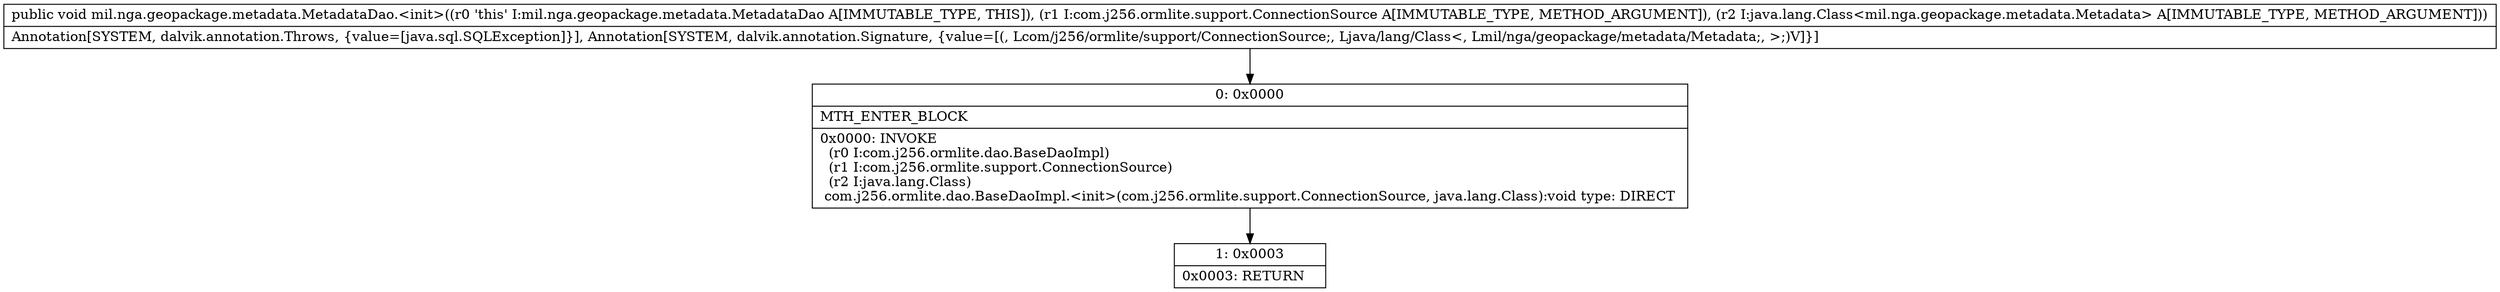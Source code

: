 digraph "CFG formil.nga.geopackage.metadata.MetadataDao.\<init\>(Lcom\/j256\/ormlite\/support\/ConnectionSource;Ljava\/lang\/Class;)V" {
Node_0 [shape=record,label="{0\:\ 0x0000|MTH_ENTER_BLOCK\l|0x0000: INVOKE  \l  (r0 I:com.j256.ormlite.dao.BaseDaoImpl)\l  (r1 I:com.j256.ormlite.support.ConnectionSource)\l  (r2 I:java.lang.Class)\l com.j256.ormlite.dao.BaseDaoImpl.\<init\>(com.j256.ormlite.support.ConnectionSource, java.lang.Class):void type: DIRECT \l}"];
Node_1 [shape=record,label="{1\:\ 0x0003|0x0003: RETURN   \l}"];
MethodNode[shape=record,label="{public void mil.nga.geopackage.metadata.MetadataDao.\<init\>((r0 'this' I:mil.nga.geopackage.metadata.MetadataDao A[IMMUTABLE_TYPE, THIS]), (r1 I:com.j256.ormlite.support.ConnectionSource A[IMMUTABLE_TYPE, METHOD_ARGUMENT]), (r2 I:java.lang.Class\<mil.nga.geopackage.metadata.Metadata\> A[IMMUTABLE_TYPE, METHOD_ARGUMENT]))  | Annotation[SYSTEM, dalvik.annotation.Throws, \{value=[java.sql.SQLException]\}], Annotation[SYSTEM, dalvik.annotation.Signature, \{value=[(, Lcom\/j256\/ormlite\/support\/ConnectionSource;, Ljava\/lang\/Class\<, Lmil\/nga\/geopackage\/metadata\/Metadata;, \>;)V]\}]\l}"];
MethodNode -> Node_0;
Node_0 -> Node_1;
}

